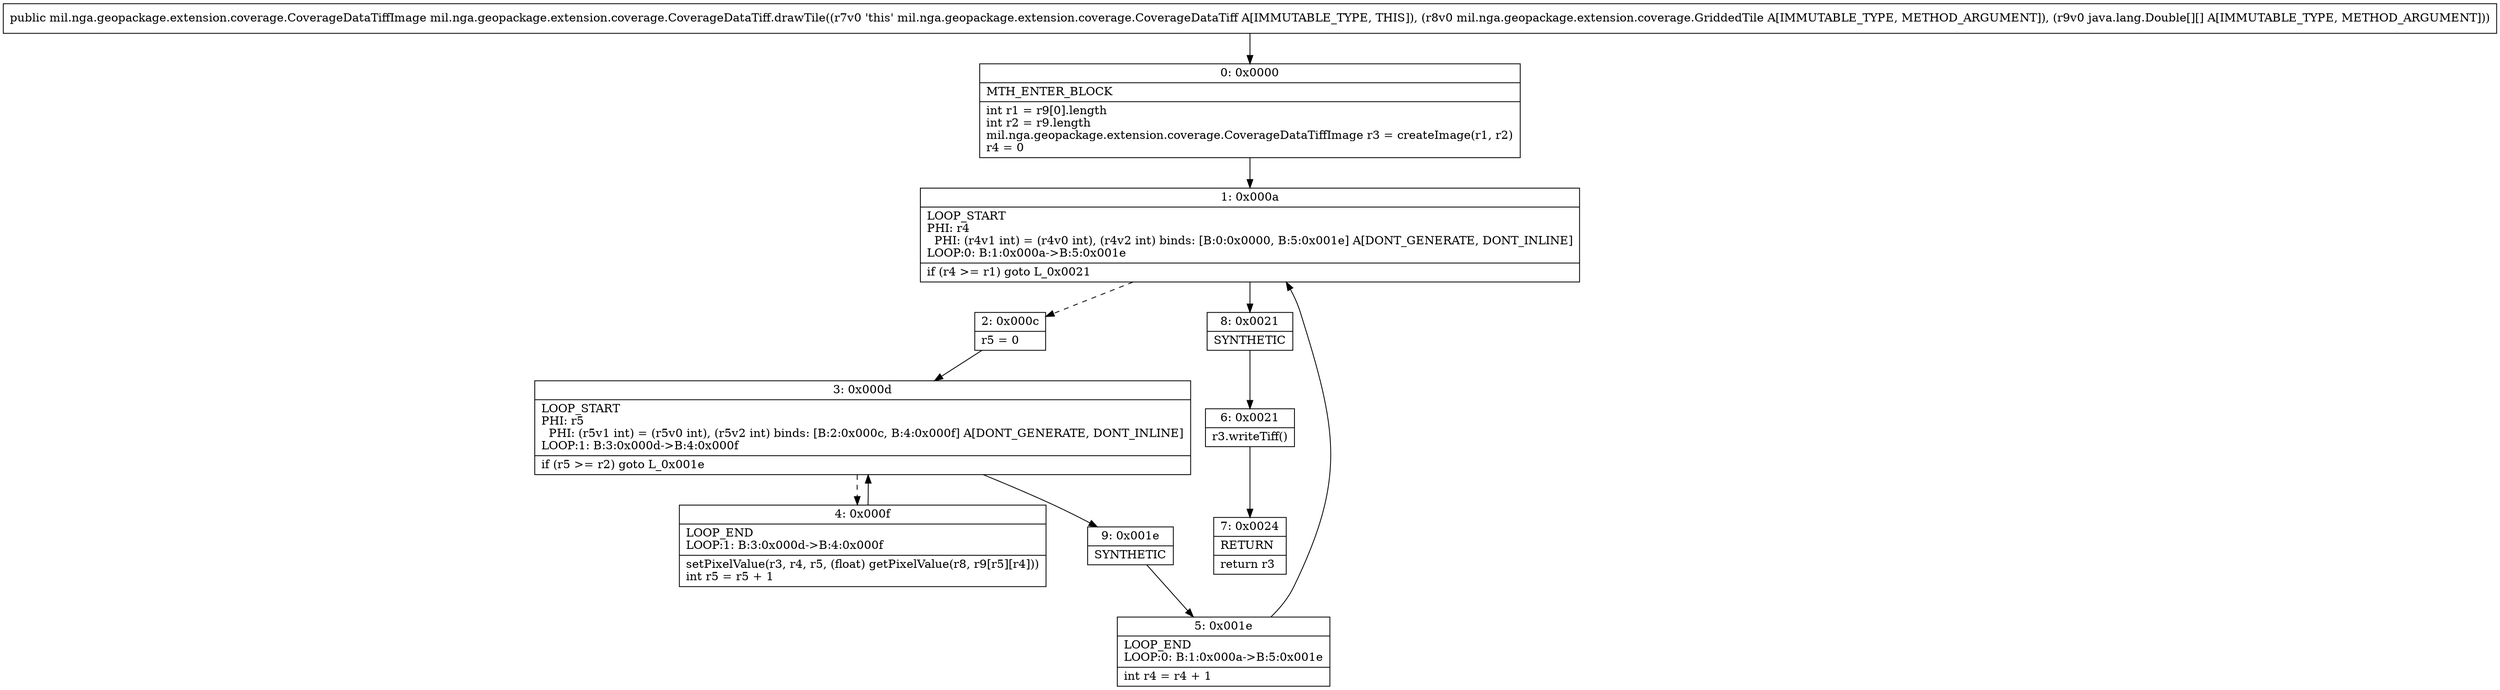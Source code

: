 digraph "CFG formil.nga.geopackage.extension.coverage.CoverageDataTiff.drawTile(Lmil\/nga\/geopackage\/extension\/coverage\/GriddedTile;[[Ljava\/lang\/Double;)Lmil\/nga\/geopackage\/extension\/coverage\/CoverageDataTiffImage;" {
Node_0 [shape=record,label="{0\:\ 0x0000|MTH_ENTER_BLOCK\l|int r1 = r9[0].length\lint r2 = r9.length\lmil.nga.geopackage.extension.coverage.CoverageDataTiffImage r3 = createImage(r1, r2)\lr4 = 0\l}"];
Node_1 [shape=record,label="{1\:\ 0x000a|LOOP_START\lPHI: r4 \l  PHI: (r4v1 int) = (r4v0 int), (r4v2 int) binds: [B:0:0x0000, B:5:0x001e] A[DONT_GENERATE, DONT_INLINE]\lLOOP:0: B:1:0x000a\-\>B:5:0x001e\l|if (r4 \>= r1) goto L_0x0021\l}"];
Node_2 [shape=record,label="{2\:\ 0x000c|r5 = 0\l}"];
Node_3 [shape=record,label="{3\:\ 0x000d|LOOP_START\lPHI: r5 \l  PHI: (r5v1 int) = (r5v0 int), (r5v2 int) binds: [B:2:0x000c, B:4:0x000f] A[DONT_GENERATE, DONT_INLINE]\lLOOP:1: B:3:0x000d\-\>B:4:0x000f\l|if (r5 \>= r2) goto L_0x001e\l}"];
Node_4 [shape=record,label="{4\:\ 0x000f|LOOP_END\lLOOP:1: B:3:0x000d\-\>B:4:0x000f\l|setPixelValue(r3, r4, r5, (float) getPixelValue(r8, r9[r5][r4]))\lint r5 = r5 + 1\l}"];
Node_5 [shape=record,label="{5\:\ 0x001e|LOOP_END\lLOOP:0: B:1:0x000a\-\>B:5:0x001e\l|int r4 = r4 + 1\l}"];
Node_6 [shape=record,label="{6\:\ 0x0021|r3.writeTiff()\l}"];
Node_7 [shape=record,label="{7\:\ 0x0024|RETURN\l|return r3\l}"];
Node_8 [shape=record,label="{8\:\ 0x0021|SYNTHETIC\l}"];
Node_9 [shape=record,label="{9\:\ 0x001e|SYNTHETIC\l}"];
MethodNode[shape=record,label="{public mil.nga.geopackage.extension.coverage.CoverageDataTiffImage mil.nga.geopackage.extension.coverage.CoverageDataTiff.drawTile((r7v0 'this' mil.nga.geopackage.extension.coverage.CoverageDataTiff A[IMMUTABLE_TYPE, THIS]), (r8v0 mil.nga.geopackage.extension.coverage.GriddedTile A[IMMUTABLE_TYPE, METHOD_ARGUMENT]), (r9v0 java.lang.Double[][] A[IMMUTABLE_TYPE, METHOD_ARGUMENT])) }"];
MethodNode -> Node_0;
Node_0 -> Node_1;
Node_1 -> Node_2[style=dashed];
Node_1 -> Node_8;
Node_2 -> Node_3;
Node_3 -> Node_4[style=dashed];
Node_3 -> Node_9;
Node_4 -> Node_3;
Node_5 -> Node_1;
Node_6 -> Node_7;
Node_8 -> Node_6;
Node_9 -> Node_5;
}

